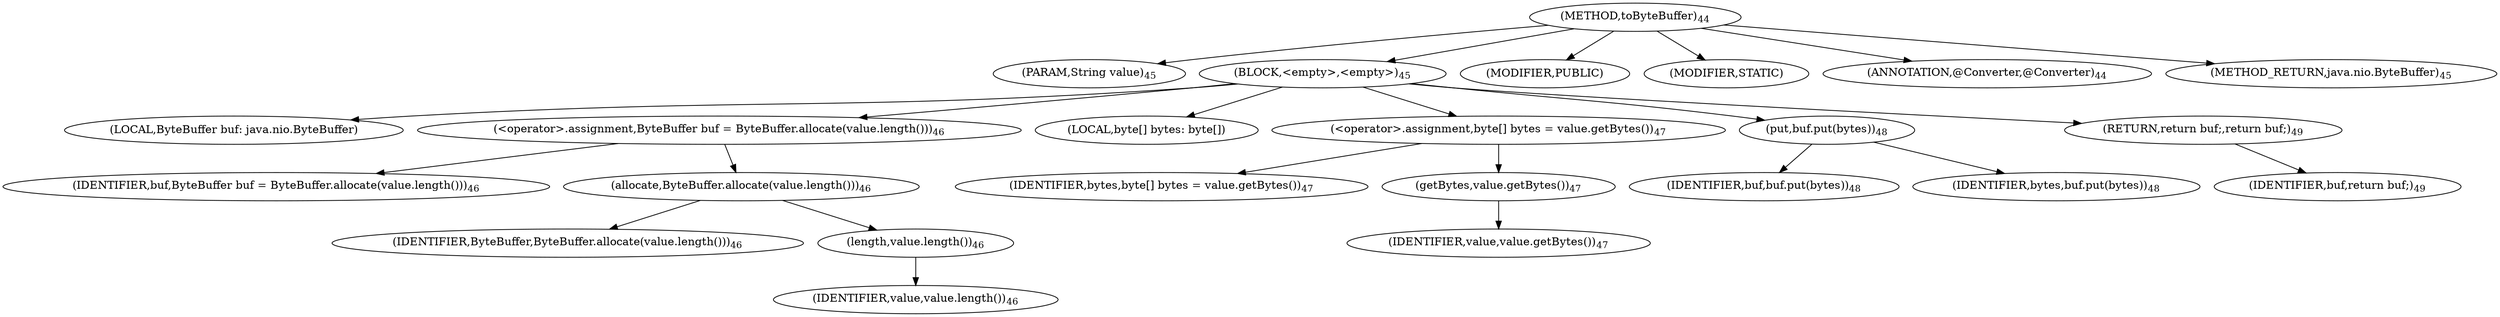 digraph "toByteBuffer" {  
"38" [label = <(METHOD,toByteBuffer)<SUB>44</SUB>> ]
"39" [label = <(PARAM,String value)<SUB>45</SUB>> ]
"40" [label = <(BLOCK,&lt;empty&gt;,&lt;empty&gt;)<SUB>45</SUB>> ]
"41" [label = <(LOCAL,ByteBuffer buf: java.nio.ByteBuffer)> ]
"42" [label = <(&lt;operator&gt;.assignment,ByteBuffer buf = ByteBuffer.allocate(value.length()))<SUB>46</SUB>> ]
"43" [label = <(IDENTIFIER,buf,ByteBuffer buf = ByteBuffer.allocate(value.length()))<SUB>46</SUB>> ]
"44" [label = <(allocate,ByteBuffer.allocate(value.length()))<SUB>46</SUB>> ]
"45" [label = <(IDENTIFIER,ByteBuffer,ByteBuffer.allocate(value.length()))<SUB>46</SUB>> ]
"46" [label = <(length,value.length())<SUB>46</SUB>> ]
"47" [label = <(IDENTIFIER,value,value.length())<SUB>46</SUB>> ]
"48" [label = <(LOCAL,byte[] bytes: byte[])> ]
"49" [label = <(&lt;operator&gt;.assignment,byte[] bytes = value.getBytes())<SUB>47</SUB>> ]
"50" [label = <(IDENTIFIER,bytes,byte[] bytes = value.getBytes())<SUB>47</SUB>> ]
"51" [label = <(getBytes,value.getBytes())<SUB>47</SUB>> ]
"52" [label = <(IDENTIFIER,value,value.getBytes())<SUB>47</SUB>> ]
"53" [label = <(put,buf.put(bytes))<SUB>48</SUB>> ]
"54" [label = <(IDENTIFIER,buf,buf.put(bytes))<SUB>48</SUB>> ]
"55" [label = <(IDENTIFIER,bytes,buf.put(bytes))<SUB>48</SUB>> ]
"56" [label = <(RETURN,return buf;,return buf;)<SUB>49</SUB>> ]
"57" [label = <(IDENTIFIER,buf,return buf;)<SUB>49</SUB>> ]
"58" [label = <(MODIFIER,PUBLIC)> ]
"59" [label = <(MODIFIER,STATIC)> ]
"60" [label = <(ANNOTATION,@Converter,@Converter)<SUB>44</SUB>> ]
"61" [label = <(METHOD_RETURN,java.nio.ByteBuffer)<SUB>45</SUB>> ]
  "38" -> "39" 
  "38" -> "40" 
  "38" -> "58" 
  "38" -> "59" 
  "38" -> "60" 
  "38" -> "61" 
  "40" -> "41" 
  "40" -> "42" 
  "40" -> "48" 
  "40" -> "49" 
  "40" -> "53" 
  "40" -> "56" 
  "42" -> "43" 
  "42" -> "44" 
  "44" -> "45" 
  "44" -> "46" 
  "46" -> "47" 
  "49" -> "50" 
  "49" -> "51" 
  "51" -> "52" 
  "53" -> "54" 
  "53" -> "55" 
  "56" -> "57" 
}
